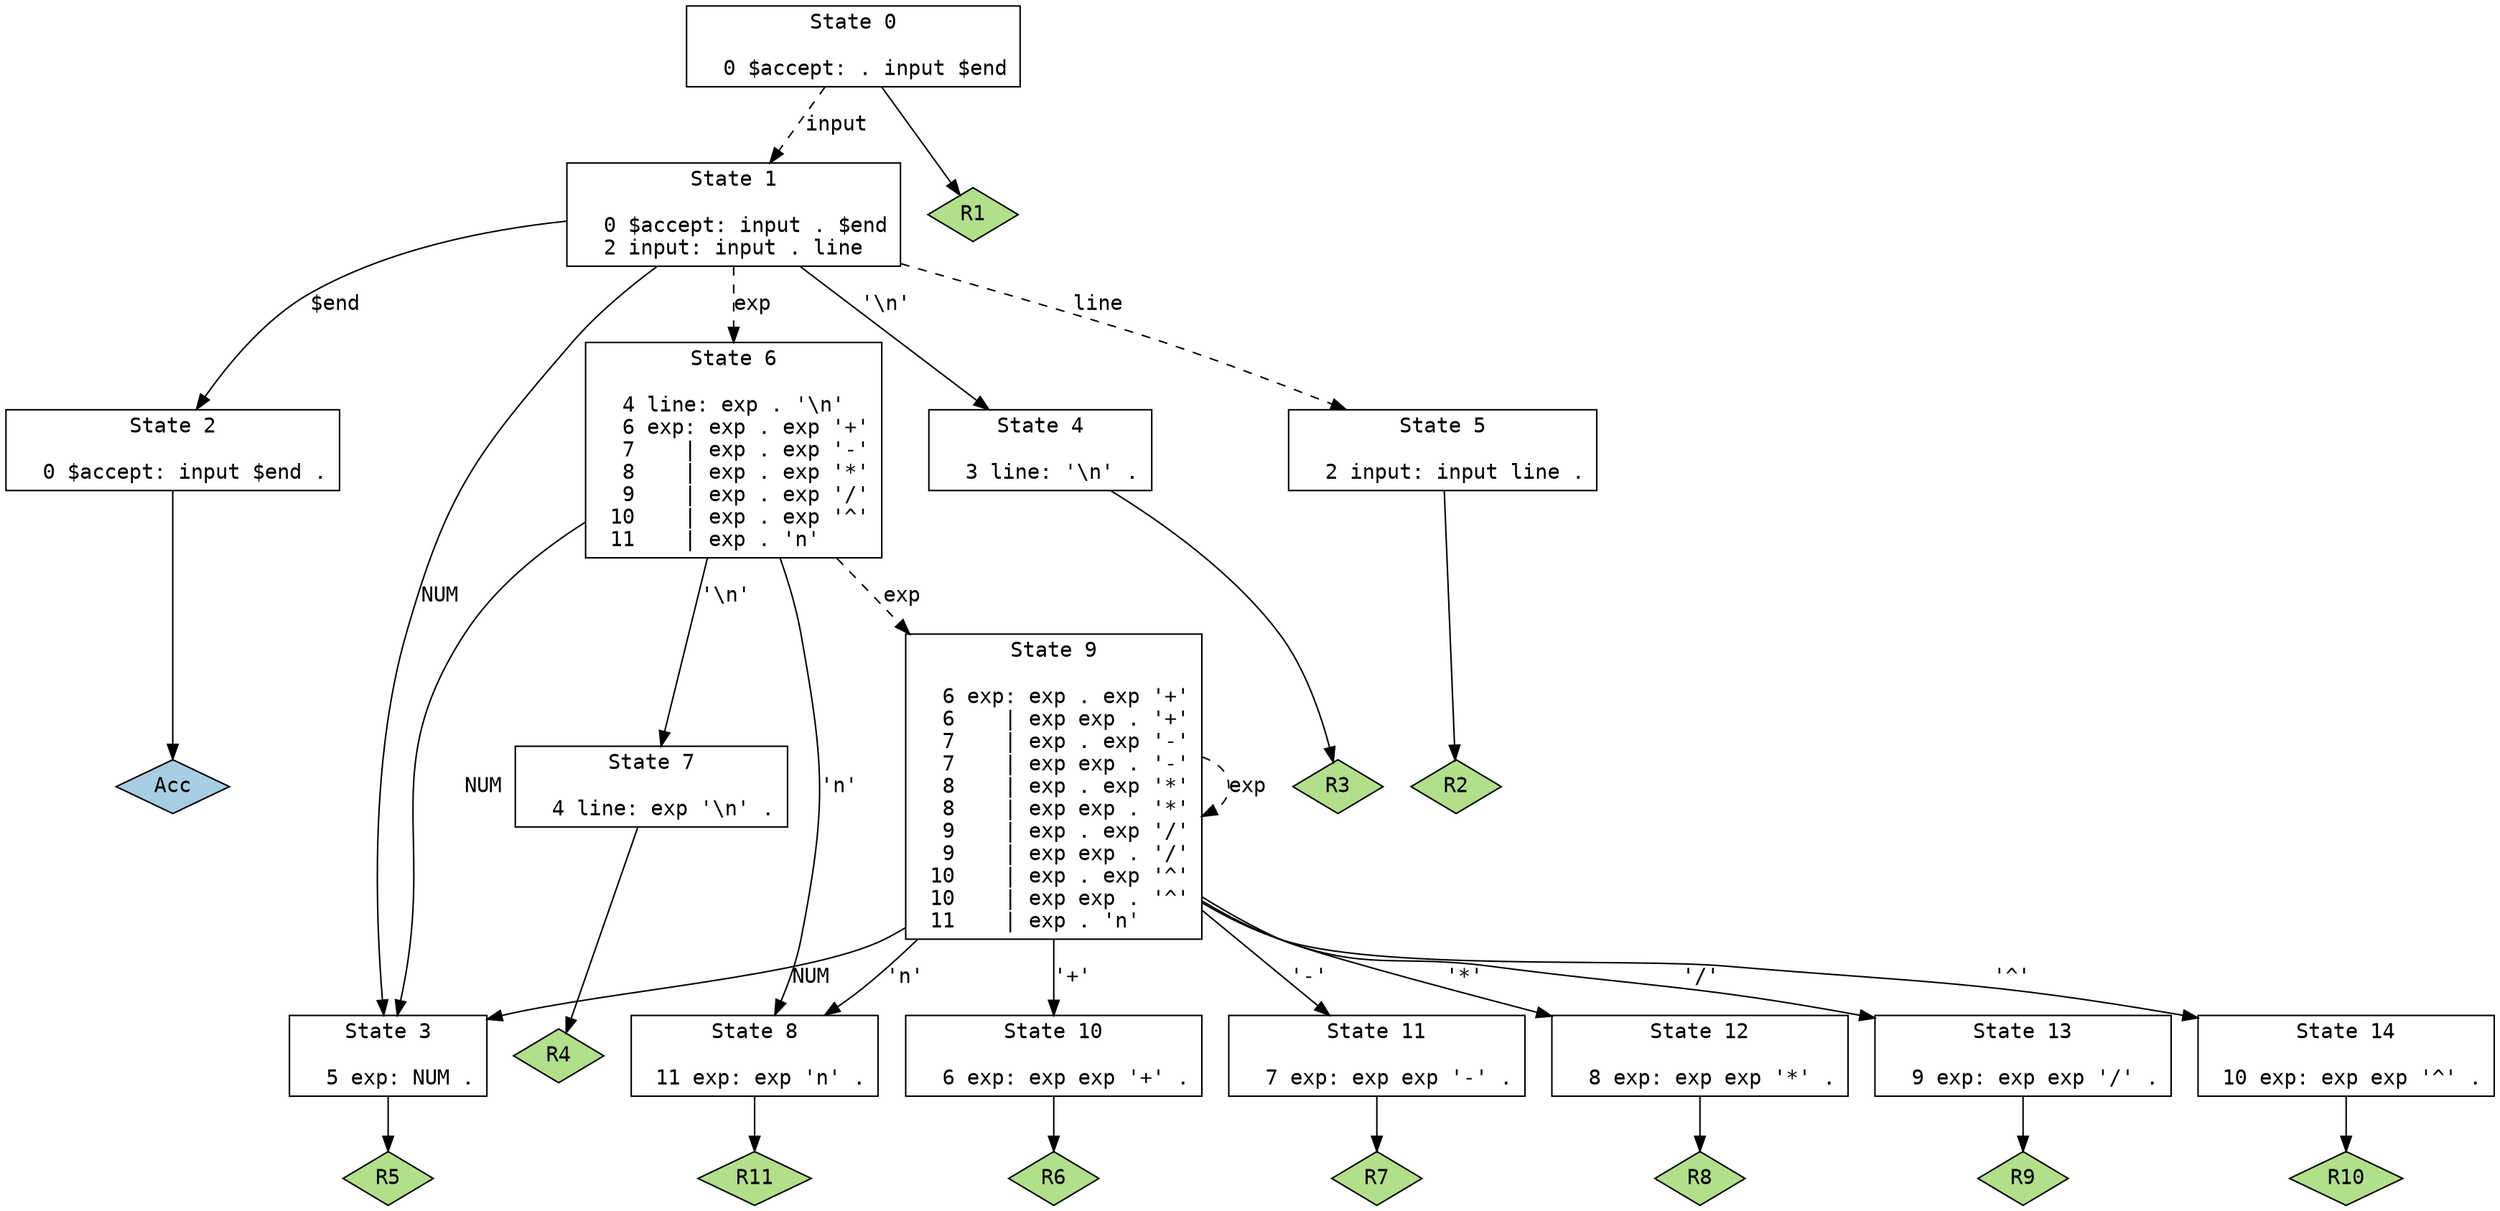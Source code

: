 // Generated by GNU Bison 3.5.1.
// Report bugs to <bug-bison@gnu.org>.
// Home page: <https://www.gnu.org/software/bison/>.

digraph "rpcalc.y"
{
  node [fontname = courier, shape = box, colorscheme = paired6]
  edge [fontname = courier]

  0 [label="State 0\n\l  0 $accept: . input $end\l"]
  0 -> 1 [style=dashed label="input"]
  0 -> "0R1" [style=solid]
 "0R1" [label="R1", fillcolor=3, shape=diamond, style=filled]
  1 [label="State 1\n\l  0 $accept: input . $end\l  2 input: input . line\l"]
  1 -> 2 [style=solid label="$end"]
  1 -> 3 [style=solid label="NUM"]
  1 -> 4 [style=solid label="'\\n'"]
  1 -> 5 [style=dashed label="line"]
  1 -> 6 [style=dashed label="exp"]
  2 [label="State 2\n\l  0 $accept: input $end .\l"]
  2 -> "2R0" [style=solid]
 "2R0" [label="Acc", fillcolor=1, shape=diamond, style=filled]
  3 [label="State 3\n\l  5 exp: NUM .\l"]
  3 -> "3R5" [style=solid]
 "3R5" [label="R5", fillcolor=3, shape=diamond, style=filled]
  4 [label="State 4\n\l  3 line: '\\n' .\l"]
  4 -> "4R3" [style=solid]
 "4R3" [label="R3", fillcolor=3, shape=diamond, style=filled]
  5 [label="State 5\n\l  2 input: input line .\l"]
  5 -> "5R2" [style=solid]
 "5R2" [label="R2", fillcolor=3, shape=diamond, style=filled]
  6 [label="State 6\n\l  4 line: exp . '\\n'\l  6 exp: exp . exp '+'\l  7    | exp . exp '-'\l  8    | exp . exp '*'\l  9    | exp . exp '/'\l 10    | exp . exp '^'\l 11    | exp . 'n'\l"]
  6 -> 3 [style=solid label="NUM"]
  6 -> 7 [style=solid label="'\\n'"]
  6 -> 8 [style=solid label="'n'"]
  6 -> 9 [style=dashed label="exp"]
  7 [label="State 7\n\l  4 line: exp '\\n' .\l"]
  7 -> "7R4" [style=solid]
 "7R4" [label="R4", fillcolor=3, shape=diamond, style=filled]
  8 [label="State 8\n\l 11 exp: exp 'n' .\l"]
  8 -> "8R11" [style=solid]
 "8R11" [label="R11", fillcolor=3, shape=diamond, style=filled]
  9 [label="State 9\n\l  6 exp: exp . exp '+'\l  6    | exp exp . '+'\l  7    | exp . exp '-'\l  7    | exp exp . '-'\l  8    | exp . exp '*'\l  8    | exp exp . '*'\l  9    | exp . exp '/'\l  9    | exp exp . '/'\l 10    | exp . exp '^'\l 10    | exp exp . '^'\l 11    | exp . 'n'\l"]
  9 -> 3 [style=solid label="NUM"]
  9 -> 10 [style=solid label="'+'"]
  9 -> 11 [style=solid label="'-'"]
  9 -> 12 [style=solid label="'*'"]
  9 -> 13 [style=solid label="'/'"]
  9 -> 14 [style=solid label="'^'"]
  9 -> 8 [style=solid label="'n'"]
  9 -> 9 [style=dashed label="exp"]
  10 [label="State 10\n\l  6 exp: exp exp '+' .\l"]
  10 -> "10R6" [style=solid]
 "10R6" [label="R6", fillcolor=3, shape=diamond, style=filled]
  11 [label="State 11\n\l  7 exp: exp exp '-' .\l"]
  11 -> "11R7" [style=solid]
 "11R7" [label="R7", fillcolor=3, shape=diamond, style=filled]
  12 [label="State 12\n\l  8 exp: exp exp '*' .\l"]
  12 -> "12R8" [style=solid]
 "12R8" [label="R8", fillcolor=3, shape=diamond, style=filled]
  13 [label="State 13\n\l  9 exp: exp exp '/' .\l"]
  13 -> "13R9" [style=solid]
 "13R9" [label="R9", fillcolor=3, shape=diamond, style=filled]
  14 [label="State 14\n\l 10 exp: exp exp '^' .\l"]
  14 -> "14R10" [style=solid]
 "14R10" [label="R10", fillcolor=3, shape=diamond, style=filled]
}
